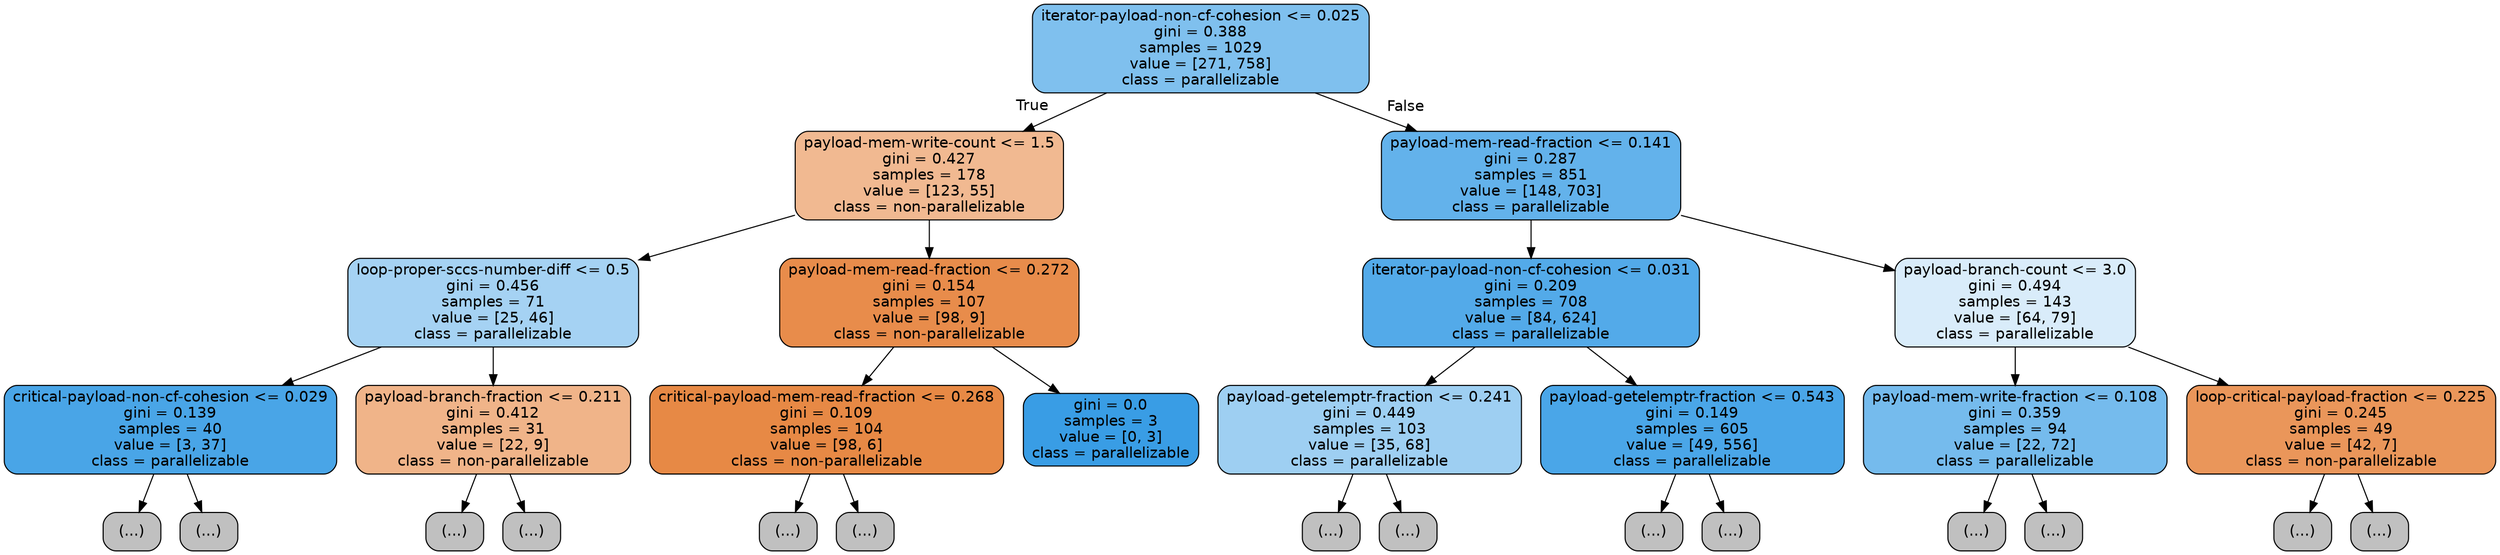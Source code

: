 digraph Tree {
node [shape=box, style="filled, rounded", color="black", fontname=helvetica] ;
edge [fontname=helvetica] ;
0 [label="iterator-payload-non-cf-cohesion <= 0.025\ngini = 0.388\nsamples = 1029\nvalue = [271, 758]\nclass = parallelizable", fillcolor="#399de5a4"] ;
1 [label="payload-mem-write-count <= 1.5\ngini = 0.427\nsamples = 178\nvalue = [123, 55]\nclass = non-parallelizable", fillcolor="#e581398d"] ;
0 -> 1 [labeldistance=2.5, labelangle=45, headlabel="True"] ;
2 [label="loop-proper-sccs-number-diff <= 0.5\ngini = 0.456\nsamples = 71\nvalue = [25, 46]\nclass = parallelizable", fillcolor="#399de574"] ;
1 -> 2 ;
3 [label="critical-payload-non-cf-cohesion <= 0.029\ngini = 0.139\nsamples = 40\nvalue = [3, 37]\nclass = parallelizable", fillcolor="#399de5ea"] ;
2 -> 3 ;
4 [label="(...)", fillcolor="#C0C0C0"] ;
3 -> 4 ;
5 [label="(...)", fillcolor="#C0C0C0"] ;
3 -> 5 ;
10 [label="payload-branch-fraction <= 0.211\ngini = 0.412\nsamples = 31\nvalue = [22, 9]\nclass = non-parallelizable", fillcolor="#e5813997"] ;
2 -> 10 ;
11 [label="(...)", fillcolor="#C0C0C0"] ;
10 -> 11 ;
12 [label="(...)", fillcolor="#C0C0C0"] ;
10 -> 12 ;
21 [label="payload-mem-read-fraction <= 0.272\ngini = 0.154\nsamples = 107\nvalue = [98, 9]\nclass = non-parallelizable", fillcolor="#e58139e8"] ;
1 -> 21 ;
22 [label="critical-payload-mem-read-fraction <= 0.268\ngini = 0.109\nsamples = 104\nvalue = [98, 6]\nclass = non-parallelizable", fillcolor="#e58139ef"] ;
21 -> 22 ;
23 [label="(...)", fillcolor="#C0C0C0"] ;
22 -> 23 ;
36 [label="(...)", fillcolor="#C0C0C0"] ;
22 -> 36 ;
37 [label="gini = 0.0\nsamples = 3\nvalue = [0, 3]\nclass = parallelizable", fillcolor="#399de5ff"] ;
21 -> 37 ;
38 [label="payload-mem-read-fraction <= 0.141\ngini = 0.287\nsamples = 851\nvalue = [148, 703]\nclass = parallelizable", fillcolor="#399de5c9"] ;
0 -> 38 [labeldistance=2.5, labelangle=-45, headlabel="False"] ;
39 [label="iterator-payload-non-cf-cohesion <= 0.031\ngini = 0.209\nsamples = 708\nvalue = [84, 624]\nclass = parallelizable", fillcolor="#399de5dd"] ;
38 -> 39 ;
40 [label="payload-getelemptr-fraction <= 0.241\ngini = 0.449\nsamples = 103\nvalue = [35, 68]\nclass = parallelizable", fillcolor="#399de57c"] ;
39 -> 40 ;
41 [label="(...)", fillcolor="#C0C0C0"] ;
40 -> 41 ;
48 [label="(...)", fillcolor="#C0C0C0"] ;
40 -> 48 ;
63 [label="payload-getelemptr-fraction <= 0.543\ngini = 0.149\nsamples = 605\nvalue = [49, 556]\nclass = parallelizable", fillcolor="#399de5e9"] ;
39 -> 63 ;
64 [label="(...)", fillcolor="#C0C0C0"] ;
63 -> 64 ;
155 [label="(...)", fillcolor="#C0C0C0"] ;
63 -> 155 ;
156 [label="payload-branch-count <= 3.0\ngini = 0.494\nsamples = 143\nvalue = [64, 79]\nclass = parallelizable", fillcolor="#399de530"] ;
38 -> 156 ;
157 [label="payload-mem-write-fraction <= 0.108\ngini = 0.359\nsamples = 94\nvalue = [22, 72]\nclass = parallelizable", fillcolor="#399de5b1"] ;
156 -> 157 ;
158 [label="(...)", fillcolor="#C0C0C0"] ;
157 -> 158 ;
185 [label="(...)", fillcolor="#C0C0C0"] ;
157 -> 185 ;
186 [label="loop-critical-payload-fraction <= 0.225\ngini = 0.245\nsamples = 49\nvalue = [42, 7]\nclass = non-parallelizable", fillcolor="#e58139d4"] ;
156 -> 186 ;
187 [label="(...)", fillcolor="#C0C0C0"] ;
186 -> 187 ;
190 [label="(...)", fillcolor="#C0C0C0"] ;
186 -> 190 ;
}